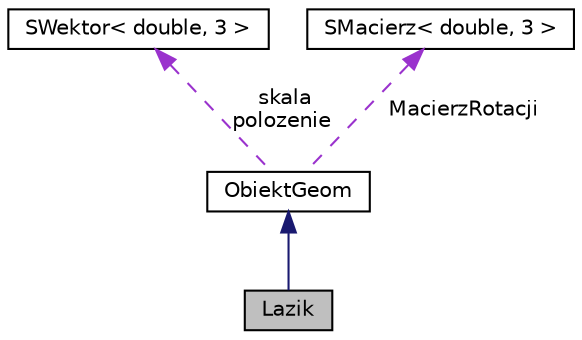 digraph "Lazik"
{
 // LATEX_PDF_SIZE
  edge [fontname="Helvetica",fontsize="10",labelfontname="Helvetica",labelfontsize="10"];
  node [fontname="Helvetica",fontsize="10",shape=record];
  Node1 [label="Lazik",height=0.2,width=0.4,color="black", fillcolor="grey75", style="filled", fontcolor="black",tooltip="Klasa Lazik."];
  Node2 -> Node1 [dir="back",color="midnightblue",fontsize="10",style="solid",fontname="Helvetica"];
  Node2 [label="ObiektGeom",height=0.2,width=0.4,color="black", fillcolor="white", style="filled",URL="$class_obiekt_geom.html",tooltip="Klasa ObiektGeom."];
  Node3 -> Node2 [dir="back",color="darkorchid3",fontsize="10",style="dashed",label=" skala\npolozenie" ,fontname="Helvetica"];
  Node3 [label="SWektor\< double, 3 \>",height=0.2,width=0.4,color="black", fillcolor="white", style="filled",URL="$class_s_wektor.html",tooltip=" "];
  Node4 -> Node2 [dir="back",color="darkorchid3",fontsize="10",style="dashed",label=" MacierzRotacji" ,fontname="Helvetica"];
  Node4 [label="SMacierz\< double, 3 \>",height=0.2,width=0.4,color="black", fillcolor="white", style="filled",URL="$class_s_macierz.html",tooltip=" "];
}
